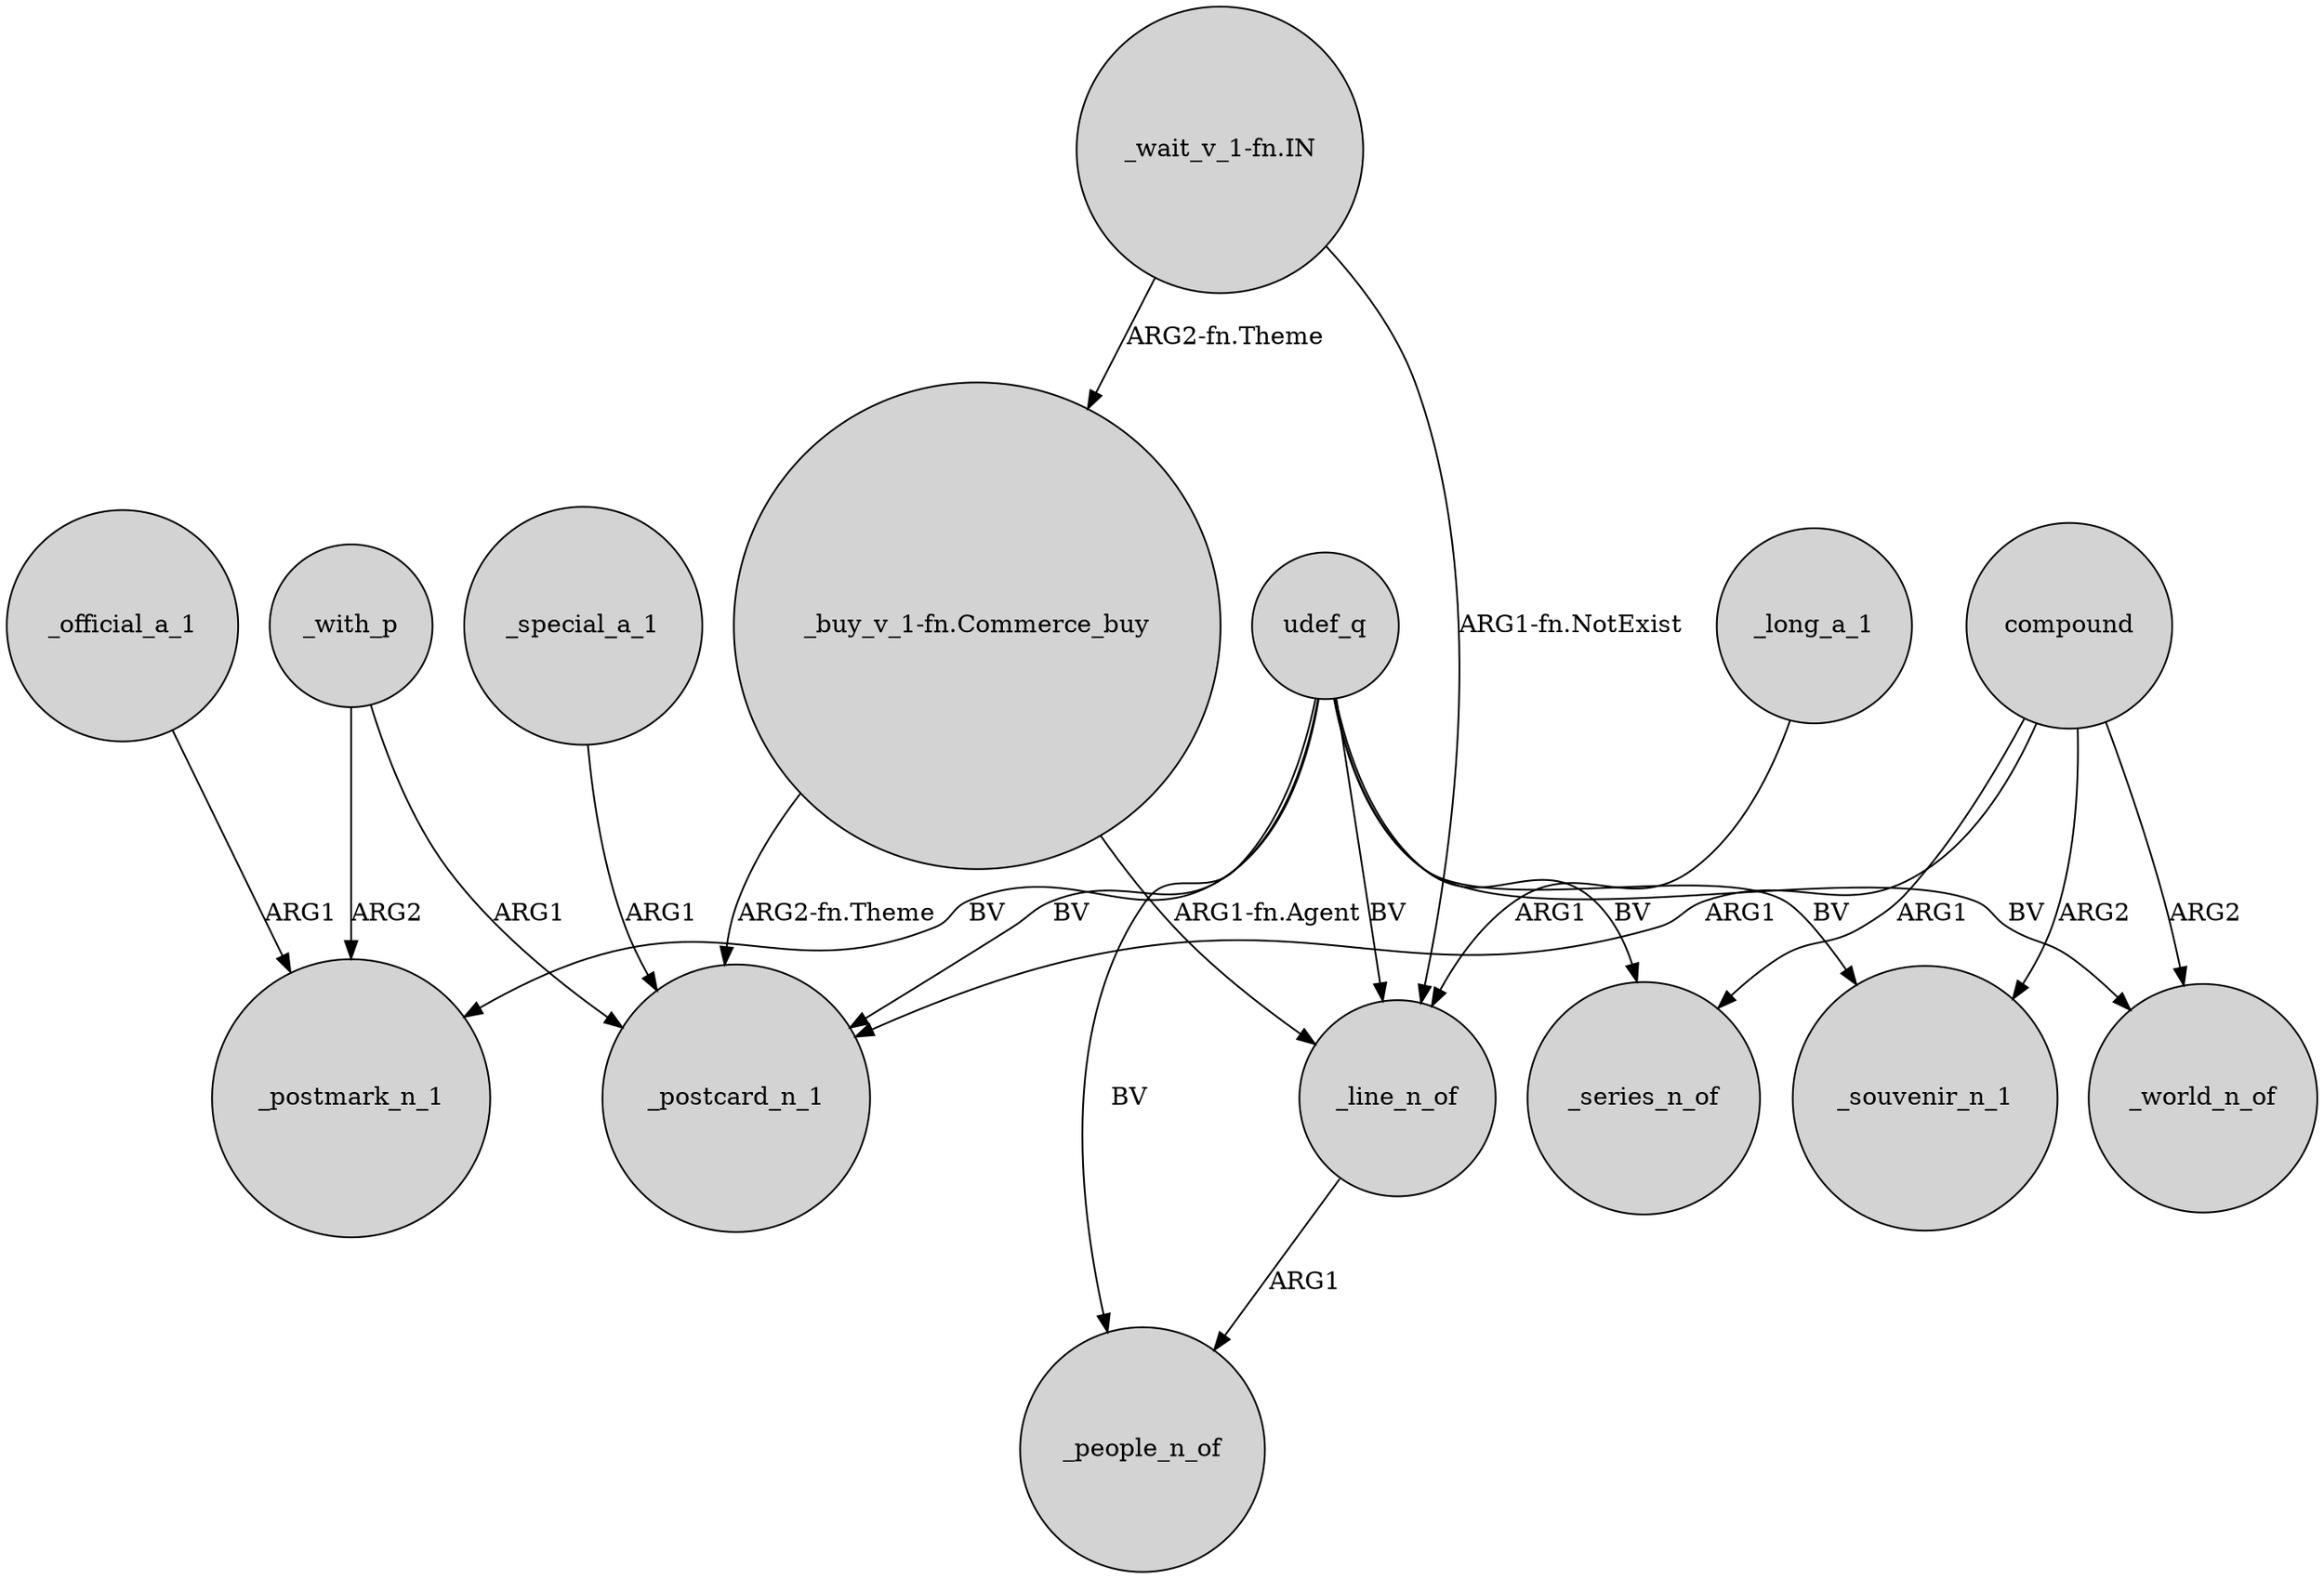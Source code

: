 digraph {
	node [shape=circle style=filled]
	udef_q -> _postmark_n_1 [label=BV]
	"_wait_v_1-fn.IN" -> "_buy_v_1-fn.Commerce_buy" [label="ARG2-fn.Theme"]
	compound -> _series_n_of [label=ARG1]
	compound -> _world_n_of [label=ARG2]
	"_wait_v_1-fn.IN" -> _line_n_of [label="ARG1-fn.NotExist"]
	udef_q -> _world_n_of [label=BV]
	_line_n_of -> _people_n_of [label=ARG1]
	_with_p -> _postmark_n_1 [label=ARG2]
	_with_p -> _postcard_n_1 [label=ARG1]
	compound -> _postcard_n_1 [label=ARG1]
	udef_q -> _people_n_of [label=BV]
	udef_q -> _series_n_of [label=BV]
	_official_a_1 -> _postmark_n_1 [label=ARG1]
	"_buy_v_1-fn.Commerce_buy" -> _line_n_of [label="ARG1-fn.Agent"]
	udef_q -> _line_n_of [label=BV]
	"_buy_v_1-fn.Commerce_buy" -> _postcard_n_1 [label="ARG2-fn.Theme"]
	udef_q -> _souvenir_n_1 [label=BV]
	udef_q -> _postcard_n_1 [label=BV]
	_special_a_1 -> _postcard_n_1 [label=ARG1]
	_long_a_1 -> _line_n_of [label=ARG1]
	compound -> _souvenir_n_1 [label=ARG2]
}
